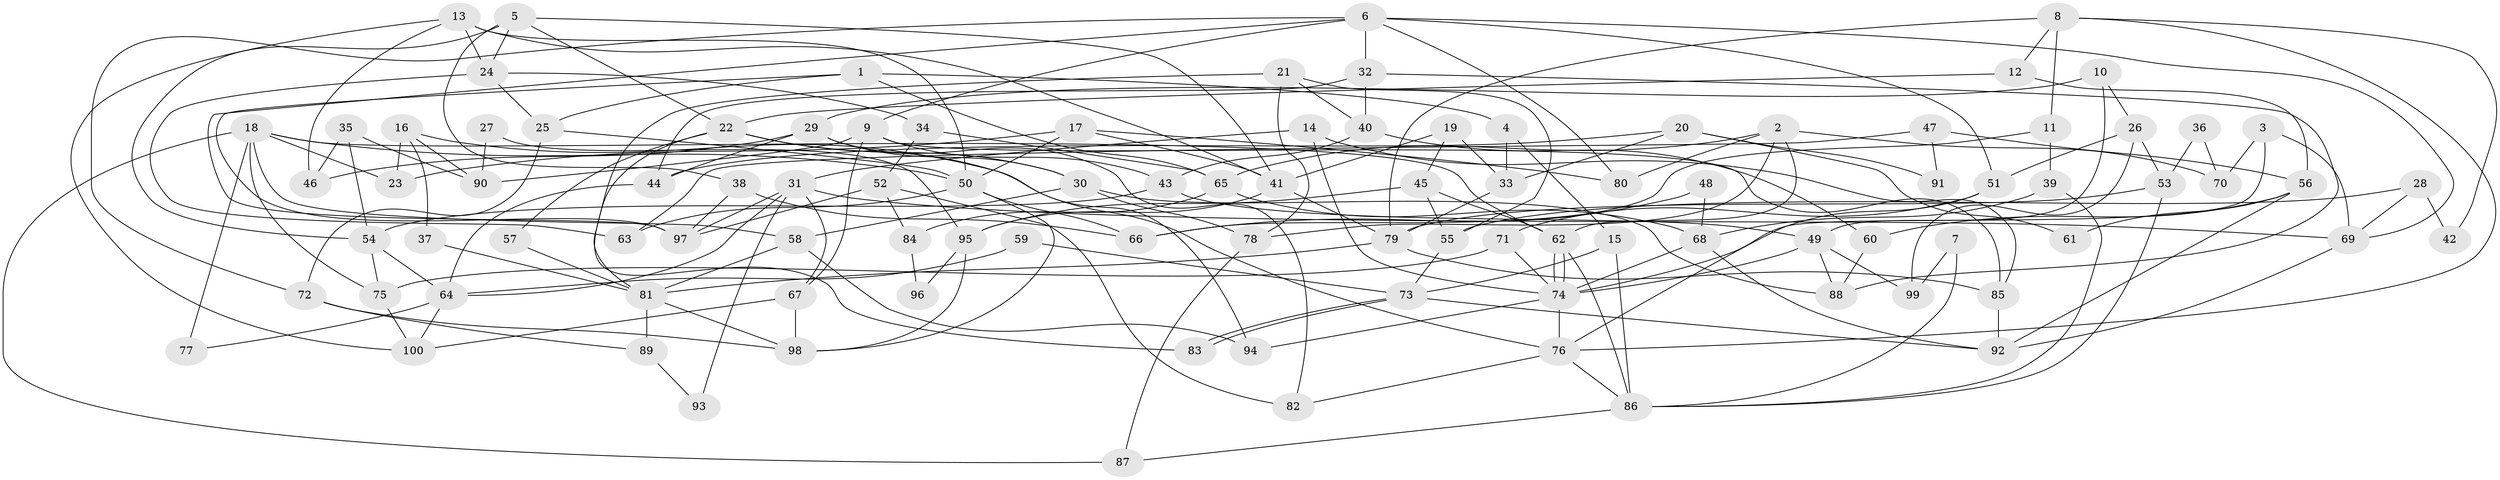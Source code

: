 // Generated by graph-tools (version 1.1) at 2025/11/02/21/25 10:11:14]
// undirected, 100 vertices, 200 edges
graph export_dot {
graph [start="1"]
  node [color=gray90,style=filled];
  1;
  2;
  3;
  4;
  5;
  6;
  7;
  8;
  9;
  10;
  11;
  12;
  13;
  14;
  15;
  16;
  17;
  18;
  19;
  20;
  21;
  22;
  23;
  24;
  25;
  26;
  27;
  28;
  29;
  30;
  31;
  32;
  33;
  34;
  35;
  36;
  37;
  38;
  39;
  40;
  41;
  42;
  43;
  44;
  45;
  46;
  47;
  48;
  49;
  50;
  51;
  52;
  53;
  54;
  55;
  56;
  57;
  58;
  59;
  60;
  61;
  62;
  63;
  64;
  65;
  66;
  67;
  68;
  69;
  70;
  71;
  72;
  73;
  74;
  75;
  76;
  77;
  78;
  79;
  80;
  81;
  82;
  83;
  84;
  85;
  86;
  87;
  88;
  89;
  90;
  91;
  92;
  93;
  94;
  95;
  96;
  97;
  98;
  99;
  100;
  1 -- 65;
  1 -- 25;
  1 -- 4;
  1 -- 97;
  2 -- 62;
  2 -- 78;
  2 -- 65;
  2 -- 70;
  2 -- 80;
  3 -- 74;
  3 -- 69;
  3 -- 70;
  4 -- 33;
  4 -- 15;
  5 -- 22;
  5 -- 54;
  5 -- 24;
  5 -- 38;
  5 -- 41;
  6 -- 72;
  6 -- 9;
  6 -- 32;
  6 -- 51;
  6 -- 69;
  6 -- 80;
  6 -- 97;
  7 -- 99;
  7 -- 86;
  8 -- 79;
  8 -- 76;
  8 -- 11;
  8 -- 12;
  8 -- 42;
  9 -- 90;
  9 -- 85;
  9 -- 43;
  9 -- 67;
  10 -- 26;
  10 -- 29;
  10 -- 49;
  11 -- 66;
  11 -- 39;
  12 -- 22;
  12 -- 56;
  13 -- 100;
  13 -- 24;
  13 -- 41;
  13 -- 46;
  13 -- 50;
  14 -- 31;
  14 -- 74;
  14 -- 85;
  15 -- 73;
  15 -- 86;
  16 -- 76;
  16 -- 23;
  16 -- 37;
  16 -- 90;
  17 -- 41;
  17 -- 80;
  17 -- 23;
  17 -- 50;
  18 -- 50;
  18 -- 62;
  18 -- 23;
  18 -- 58;
  18 -- 75;
  18 -- 77;
  18 -- 87;
  19 -- 41;
  19 -- 45;
  19 -- 33;
  20 -- 44;
  20 -- 33;
  20 -- 61;
  20 -- 91;
  21 -- 78;
  21 -- 40;
  21 -- 55;
  21 -- 83;
  22 -- 81;
  22 -- 94;
  22 -- 30;
  22 -- 57;
  24 -- 34;
  24 -- 25;
  24 -- 63;
  25 -- 50;
  25 -- 72;
  26 -- 53;
  26 -- 51;
  26 -- 99;
  27 -- 95;
  27 -- 90;
  28 -- 69;
  28 -- 55;
  28 -- 42;
  29 -- 44;
  29 -- 30;
  29 -- 46;
  29 -- 82;
  30 -- 88;
  30 -- 58;
  30 -- 78;
  31 -- 97;
  31 -- 67;
  31 -- 64;
  31 -- 69;
  31 -- 93;
  32 -- 40;
  32 -- 44;
  32 -- 88;
  33 -- 79;
  34 -- 52;
  34 -- 65;
  35 -- 46;
  35 -- 54;
  35 -- 90;
  36 -- 53;
  36 -- 70;
  37 -- 81;
  38 -- 97;
  38 -- 66;
  39 -- 86;
  39 -- 68;
  40 -- 60;
  40 -- 43;
  41 -- 79;
  41 -- 95;
  43 -- 49;
  43 -- 54;
  44 -- 64;
  45 -- 55;
  45 -- 95;
  45 -- 62;
  47 -- 63;
  47 -- 56;
  47 -- 91;
  48 -- 68;
  48 -- 66;
  49 -- 74;
  49 -- 88;
  49 -- 99;
  50 -- 63;
  50 -- 66;
  50 -- 98;
  51 -- 76;
  51 -- 71;
  52 -- 97;
  52 -- 82;
  52 -- 84;
  53 -- 79;
  53 -- 86;
  54 -- 64;
  54 -- 75;
  55 -- 73;
  56 -- 92;
  56 -- 60;
  56 -- 61;
  57 -- 81;
  58 -- 81;
  58 -- 94;
  59 -- 73;
  59 -- 64;
  60 -- 88;
  62 -- 74;
  62 -- 74;
  62 -- 86;
  64 -- 100;
  64 -- 77;
  65 -- 68;
  65 -- 84;
  67 -- 98;
  67 -- 100;
  68 -- 74;
  68 -- 92;
  69 -- 92;
  71 -- 75;
  71 -- 74;
  72 -- 98;
  72 -- 89;
  73 -- 92;
  73 -- 83;
  73 -- 83;
  74 -- 76;
  74 -- 94;
  75 -- 100;
  76 -- 86;
  76 -- 82;
  78 -- 87;
  79 -- 85;
  79 -- 81;
  81 -- 89;
  81 -- 98;
  84 -- 96;
  85 -- 92;
  86 -- 87;
  89 -- 93;
  95 -- 98;
  95 -- 96;
}
